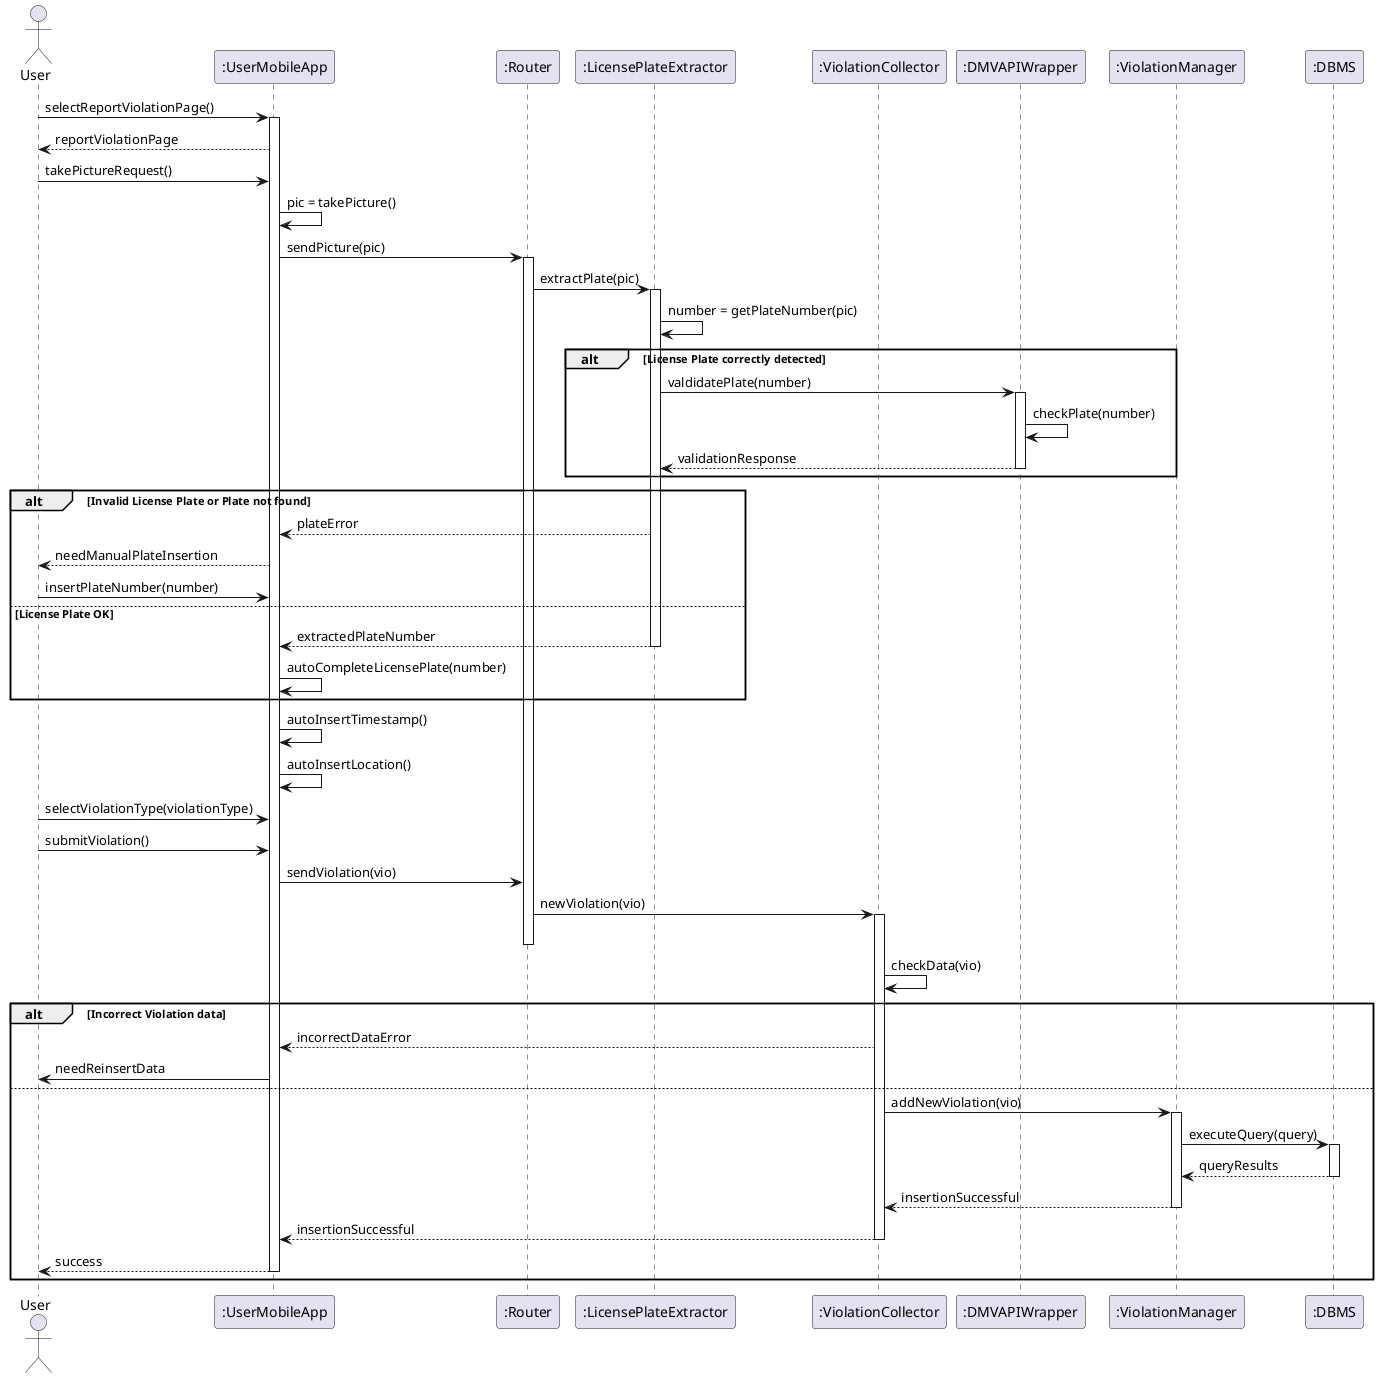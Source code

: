 @startuml dd_sequence_diagram_uc_1_3
skinparam Shadowing false

actor User as U
participant ":UserMobileApp" as UMA
participant ":Router" as R
participant ":LicensePlateExtractor" as LPE
participant ":ViolationCollector" as VC
participant ":DMVAPIWrapper" as DMV
participant ":ViolationManager" as VM
participant ":DBMS" as DBMS

U -> UMA : selectReportViolationPage()
activate UMA 
UMA --> U : reportViolationPage
U -> UMA : takePictureRequest()
UMA -> UMA : pic = takePicture()
UMA -> R : sendPicture(pic)
activate R
R -> LPE : extractPlate(pic)
activate LPE
LPE -> LPE : number = getPlateNumber(pic)
alt License Plate correctly detected
LPE -> DMV : valdidatePlate(number)
activate DMV
DMV -> DMV : checkPlate(number)
DMV --> LPE : validationResponse
deactivate DMV
end
alt Invalid License Plate or Plate not found
LPE --> UMA : plateError
UMA --> U : needManualPlateInsertion
U -> UMA : insertPlateNumber(number)
else License Plate OK
LPE --> UMA : extractedPlateNumber
deactivate LPE
UMA -> UMA : autoCompleteLicensePlate(number)
end
UMA -> UMA : autoInsertTimestamp()
UMA -> UMA : autoInsertLocation()
U -> UMA : selectViolationType(violationType)
U -> UMA : submitViolation()
UMA -> R : sendViolation(vio)
R -> VC : newViolation(vio)
activate VC
deactivate R
VC -> VC : checkData(vio)
alt Incorrect Violation data
VC --> UMA : incorrectDataError
UMA -> U : needReinsertData
else
VC -> VM : addNewViolation(vio)
activate VM
VM -> DBMS : executeQuery(query)
activate DBMS
DBMS --> VM : queryResults
deactivate DBMS
VM --> VC : insertionSuccessful
deactivate VM
VC --> UMA : insertionSuccessful
deactivate VC
UMA --> U : success
deactivate UMA
end
@enduml